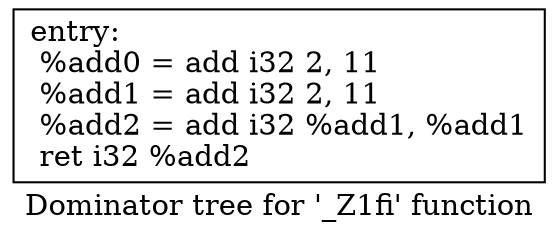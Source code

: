 digraph "Dominator tree for '_Z1fi' function" {
	label="Dominator tree for '_Z1fi' function";

	Node0x3ed6e30 [shape=record,label="{entry:\l  %add0 = add i32 2, 11\l  %add1 = add i32 2, 11\l  %add2 = add i32 %add1, %add1\l  ret i32 %add2\l}"];
}
